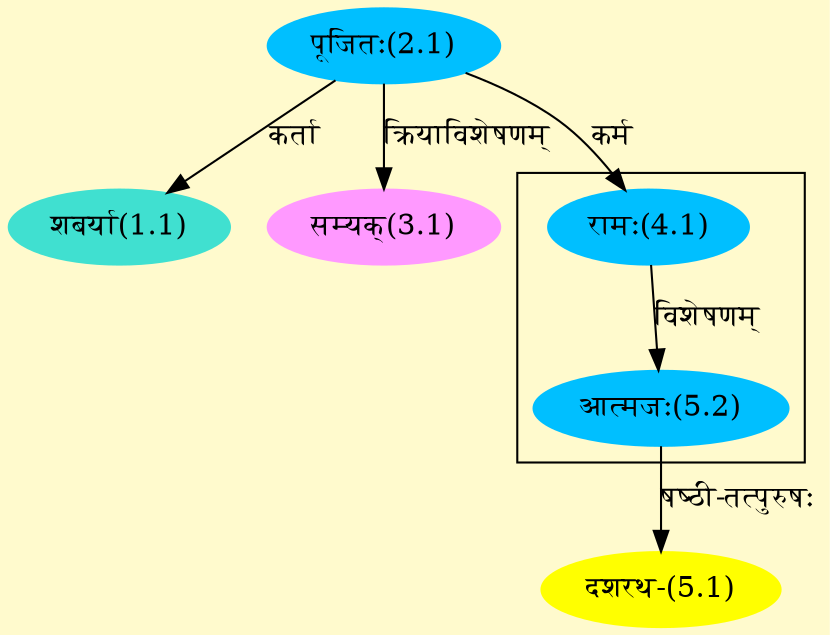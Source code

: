 digraph G{
rankdir=BT;
 compound=true;
 bgcolor="lemonchiffon1";

subgraph cluster_1{
Node5_2 [style=filled, color="#00BFFF" label = "आत्मजः(5.2)"]
Node4_1 [style=filled, color="#00BFFF" label = "रामः(4.1)"]

}
Node1_1 [style=filled, color="#40E0D0" label = "शबर्या(1.1)"]
Node2_1 [style=filled, color="#00BFFF" label = "पूजितः(2.1)"]
Node [style=filled, color="" label = "()"]
Node3_1 [style=filled, color="#FF99FF" label = "सम्यक्(3.1)"]
Node4_1 [style=filled, color="#00BFFF" label = "रामः(4.1)"]
Node5_1 [style=filled, color="#FFFF00" label = "दशरथ-(5.1)"]
Node5_2 [style=filled, color="#00BFFF" label = "आत्मजः(5.2)"]
/* Start of Relations section */

Node1_1 -> Node2_1 [  label="कर्ता"  dir="back" ]
Node3_1 -> Node2_1 [  label="क्रियाविशेषणम्"  dir="back" ]
Node4_1 -> Node2_1 [  label="कर्म"  dir="back" ]
Node5_1 -> Node5_2 [  label="षष्ठी-तत्पुरुषः"  dir="back" ]
Node5_2 -> Node4_1 [  label="विशेषणम्"  dir="back" ]
}
